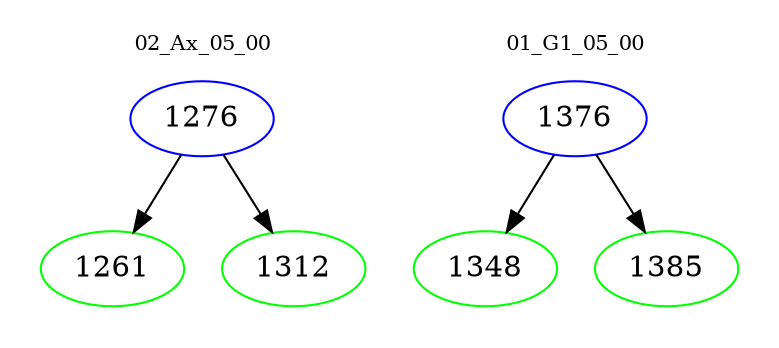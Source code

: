 digraph{
subgraph cluster_0 {
color = white
label = "02_Ax_05_00";
fontsize=10;
T0_1276 [label="1276", color="blue"]
T0_1276 -> T0_1261 [color="black"]
T0_1261 [label="1261", color="green"]
T0_1276 -> T0_1312 [color="black"]
T0_1312 [label="1312", color="green"]
}
subgraph cluster_1 {
color = white
label = "01_G1_05_00";
fontsize=10;
T1_1376 [label="1376", color="blue"]
T1_1376 -> T1_1348 [color="black"]
T1_1348 [label="1348", color="green"]
T1_1376 -> T1_1385 [color="black"]
T1_1385 [label="1385", color="green"]
}
}

